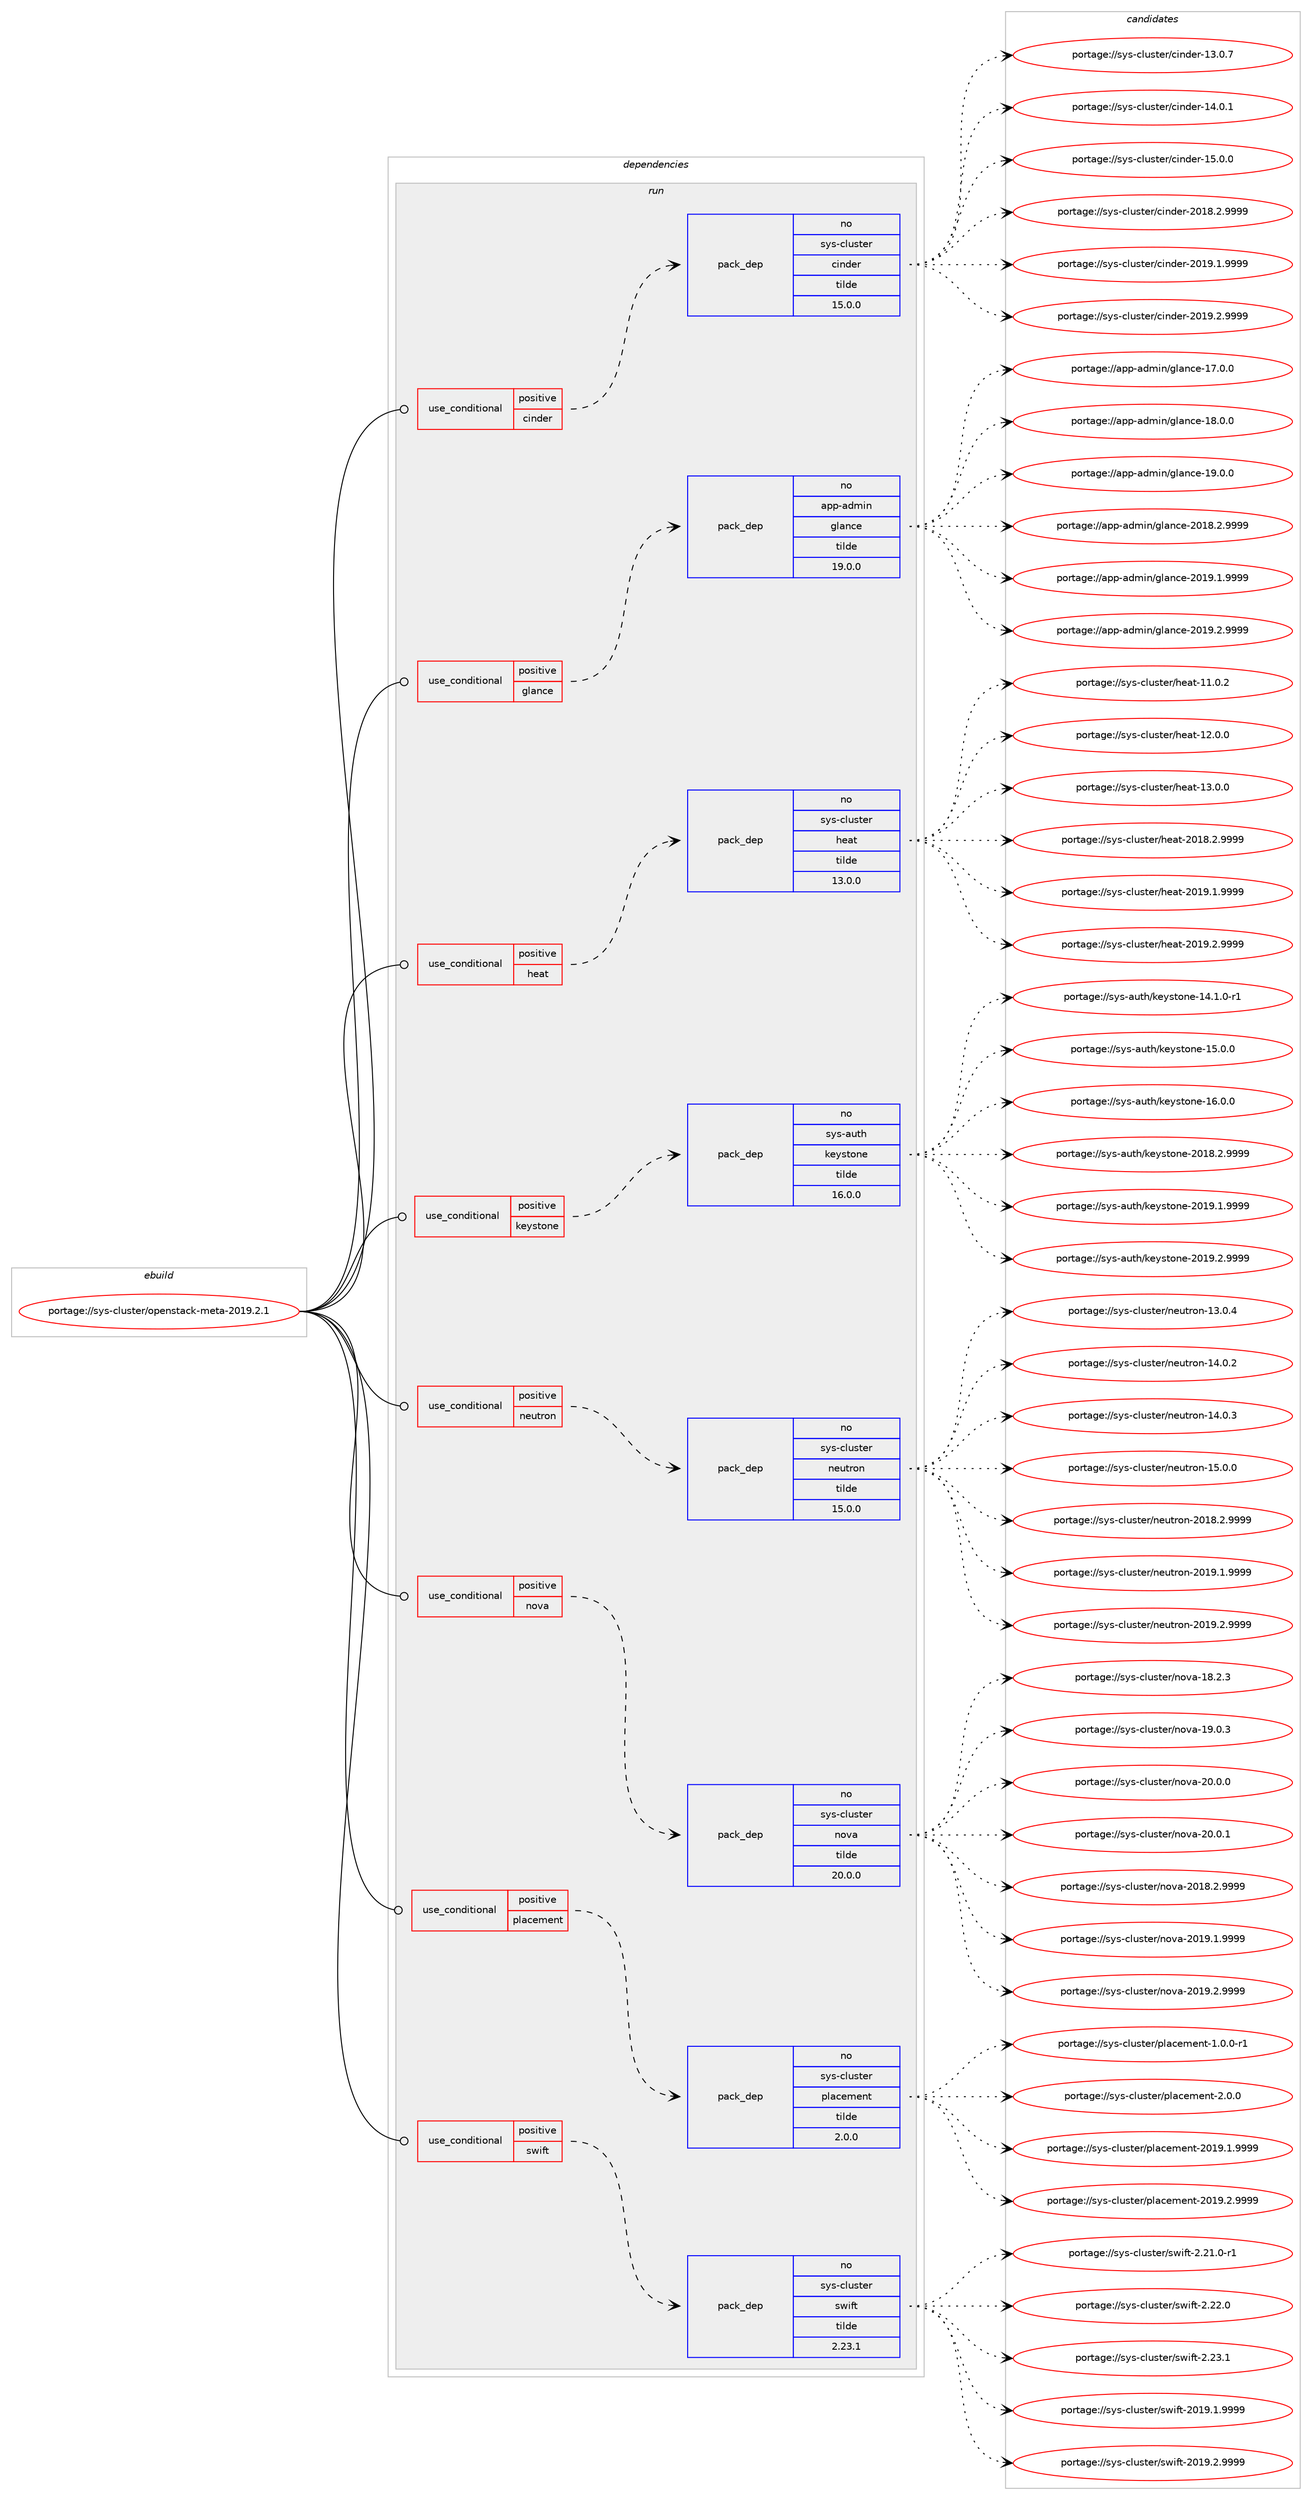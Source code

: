 digraph prolog {

# *************
# Graph options
# *************

newrank=true;
concentrate=true;
compound=true;
graph [rankdir=LR,fontname=Helvetica,fontsize=10,ranksep=1.5];#, ranksep=2.5, nodesep=0.2];
edge  [arrowhead=vee];
node  [fontname=Helvetica,fontsize=10];

# **********
# The ebuild
# **********

subgraph cluster_leftcol {
color=gray;
rank=same;
label=<<i>ebuild</i>>;
id [label="portage://sys-cluster/openstack-meta-2019.2.1", color=red, width=4, href="../sys-cluster/openstack-meta-2019.2.1.svg"];
}

# ****************
# The dependencies
# ****************

subgraph cluster_midcol {
color=gray;
label=<<i>dependencies</i>>;
subgraph cluster_compile {
fillcolor="#eeeeee";
style=filled;
label=<<i>compile</i>>;
}
subgraph cluster_compileandrun {
fillcolor="#eeeeee";
style=filled;
label=<<i>compile and run</i>>;
}
subgraph cluster_run {
fillcolor="#eeeeee";
style=filled;
label=<<i>run</i>>;
subgraph cond101877 {
dependency420513 [label=<<TABLE BORDER="0" CELLBORDER="1" CELLSPACING="0" CELLPADDING="4"><TR><TD ROWSPAN="3" CELLPADDING="10">use_conditional</TD></TR><TR><TD>positive</TD></TR><TR><TD>cinder</TD></TR></TABLE>>, shape=none, color=red];
subgraph pack311621 {
dependency420514 [label=<<TABLE BORDER="0" CELLBORDER="1" CELLSPACING="0" CELLPADDING="4" WIDTH="220"><TR><TD ROWSPAN="6" CELLPADDING="30">pack_dep</TD></TR><TR><TD WIDTH="110">no</TD></TR><TR><TD>sys-cluster</TD></TR><TR><TD>cinder</TD></TR><TR><TD>tilde</TD></TR><TR><TD>15.0.0</TD></TR></TABLE>>, shape=none, color=blue];
}
dependency420513:e -> dependency420514:w [weight=20,style="dashed",arrowhead="vee"];
}
id:e -> dependency420513:w [weight=20,style="solid",arrowhead="odot"];
subgraph cond101878 {
dependency420515 [label=<<TABLE BORDER="0" CELLBORDER="1" CELLSPACING="0" CELLPADDING="4"><TR><TD ROWSPAN="3" CELLPADDING="10">use_conditional</TD></TR><TR><TD>positive</TD></TR><TR><TD>glance</TD></TR></TABLE>>, shape=none, color=red];
subgraph pack311622 {
dependency420516 [label=<<TABLE BORDER="0" CELLBORDER="1" CELLSPACING="0" CELLPADDING="4" WIDTH="220"><TR><TD ROWSPAN="6" CELLPADDING="30">pack_dep</TD></TR><TR><TD WIDTH="110">no</TD></TR><TR><TD>app-admin</TD></TR><TR><TD>glance</TD></TR><TR><TD>tilde</TD></TR><TR><TD>19.0.0</TD></TR></TABLE>>, shape=none, color=blue];
}
dependency420515:e -> dependency420516:w [weight=20,style="dashed",arrowhead="vee"];
}
id:e -> dependency420515:w [weight=20,style="solid",arrowhead="odot"];
subgraph cond101879 {
dependency420517 [label=<<TABLE BORDER="0" CELLBORDER="1" CELLSPACING="0" CELLPADDING="4"><TR><TD ROWSPAN="3" CELLPADDING="10">use_conditional</TD></TR><TR><TD>positive</TD></TR><TR><TD>heat</TD></TR></TABLE>>, shape=none, color=red];
subgraph pack311623 {
dependency420518 [label=<<TABLE BORDER="0" CELLBORDER="1" CELLSPACING="0" CELLPADDING="4" WIDTH="220"><TR><TD ROWSPAN="6" CELLPADDING="30">pack_dep</TD></TR><TR><TD WIDTH="110">no</TD></TR><TR><TD>sys-cluster</TD></TR><TR><TD>heat</TD></TR><TR><TD>tilde</TD></TR><TR><TD>13.0.0</TD></TR></TABLE>>, shape=none, color=blue];
}
dependency420517:e -> dependency420518:w [weight=20,style="dashed",arrowhead="vee"];
}
id:e -> dependency420517:w [weight=20,style="solid",arrowhead="odot"];
subgraph cond101880 {
dependency420519 [label=<<TABLE BORDER="0" CELLBORDER="1" CELLSPACING="0" CELLPADDING="4"><TR><TD ROWSPAN="3" CELLPADDING="10">use_conditional</TD></TR><TR><TD>positive</TD></TR><TR><TD>keystone</TD></TR></TABLE>>, shape=none, color=red];
subgraph pack311624 {
dependency420520 [label=<<TABLE BORDER="0" CELLBORDER="1" CELLSPACING="0" CELLPADDING="4" WIDTH="220"><TR><TD ROWSPAN="6" CELLPADDING="30">pack_dep</TD></TR><TR><TD WIDTH="110">no</TD></TR><TR><TD>sys-auth</TD></TR><TR><TD>keystone</TD></TR><TR><TD>tilde</TD></TR><TR><TD>16.0.0</TD></TR></TABLE>>, shape=none, color=blue];
}
dependency420519:e -> dependency420520:w [weight=20,style="dashed",arrowhead="vee"];
}
id:e -> dependency420519:w [weight=20,style="solid",arrowhead="odot"];
subgraph cond101881 {
dependency420521 [label=<<TABLE BORDER="0" CELLBORDER="1" CELLSPACING="0" CELLPADDING="4"><TR><TD ROWSPAN="3" CELLPADDING="10">use_conditional</TD></TR><TR><TD>positive</TD></TR><TR><TD>neutron</TD></TR></TABLE>>, shape=none, color=red];
subgraph pack311625 {
dependency420522 [label=<<TABLE BORDER="0" CELLBORDER="1" CELLSPACING="0" CELLPADDING="4" WIDTH="220"><TR><TD ROWSPAN="6" CELLPADDING="30">pack_dep</TD></TR><TR><TD WIDTH="110">no</TD></TR><TR><TD>sys-cluster</TD></TR><TR><TD>neutron</TD></TR><TR><TD>tilde</TD></TR><TR><TD>15.0.0</TD></TR></TABLE>>, shape=none, color=blue];
}
dependency420521:e -> dependency420522:w [weight=20,style="dashed",arrowhead="vee"];
}
id:e -> dependency420521:w [weight=20,style="solid",arrowhead="odot"];
subgraph cond101882 {
dependency420523 [label=<<TABLE BORDER="0" CELLBORDER="1" CELLSPACING="0" CELLPADDING="4"><TR><TD ROWSPAN="3" CELLPADDING="10">use_conditional</TD></TR><TR><TD>positive</TD></TR><TR><TD>nova</TD></TR></TABLE>>, shape=none, color=red];
subgraph pack311626 {
dependency420524 [label=<<TABLE BORDER="0" CELLBORDER="1" CELLSPACING="0" CELLPADDING="4" WIDTH="220"><TR><TD ROWSPAN="6" CELLPADDING="30">pack_dep</TD></TR><TR><TD WIDTH="110">no</TD></TR><TR><TD>sys-cluster</TD></TR><TR><TD>nova</TD></TR><TR><TD>tilde</TD></TR><TR><TD>20.0.0</TD></TR></TABLE>>, shape=none, color=blue];
}
dependency420523:e -> dependency420524:w [weight=20,style="dashed",arrowhead="vee"];
}
id:e -> dependency420523:w [weight=20,style="solid",arrowhead="odot"];
subgraph cond101883 {
dependency420525 [label=<<TABLE BORDER="0" CELLBORDER="1" CELLSPACING="0" CELLPADDING="4"><TR><TD ROWSPAN="3" CELLPADDING="10">use_conditional</TD></TR><TR><TD>positive</TD></TR><TR><TD>placement</TD></TR></TABLE>>, shape=none, color=red];
subgraph pack311627 {
dependency420526 [label=<<TABLE BORDER="0" CELLBORDER="1" CELLSPACING="0" CELLPADDING="4" WIDTH="220"><TR><TD ROWSPAN="6" CELLPADDING="30">pack_dep</TD></TR><TR><TD WIDTH="110">no</TD></TR><TR><TD>sys-cluster</TD></TR><TR><TD>placement</TD></TR><TR><TD>tilde</TD></TR><TR><TD>2.0.0</TD></TR></TABLE>>, shape=none, color=blue];
}
dependency420525:e -> dependency420526:w [weight=20,style="dashed",arrowhead="vee"];
}
id:e -> dependency420525:w [weight=20,style="solid",arrowhead="odot"];
subgraph cond101884 {
dependency420527 [label=<<TABLE BORDER="0" CELLBORDER="1" CELLSPACING="0" CELLPADDING="4"><TR><TD ROWSPAN="3" CELLPADDING="10">use_conditional</TD></TR><TR><TD>positive</TD></TR><TR><TD>swift</TD></TR></TABLE>>, shape=none, color=red];
subgraph pack311628 {
dependency420528 [label=<<TABLE BORDER="0" CELLBORDER="1" CELLSPACING="0" CELLPADDING="4" WIDTH="220"><TR><TD ROWSPAN="6" CELLPADDING="30">pack_dep</TD></TR><TR><TD WIDTH="110">no</TD></TR><TR><TD>sys-cluster</TD></TR><TR><TD>swift</TD></TR><TR><TD>tilde</TD></TR><TR><TD>2.23.1</TD></TR></TABLE>>, shape=none, color=blue];
}
dependency420527:e -> dependency420528:w [weight=20,style="dashed",arrowhead="vee"];
}
id:e -> dependency420527:w [weight=20,style="solid",arrowhead="odot"];
}
}

# **************
# The candidates
# **************

subgraph cluster_choices {
rank=same;
color=gray;
label=<<i>candidates</i>>;

subgraph choice311621 {
color=black;
nodesep=1;
choiceportage1151211154599108117115116101114479910511010010111445495146484655 [label="portage://sys-cluster/cinder-13.0.7", color=red, width=4,href="../sys-cluster/cinder-13.0.7.svg"];
choiceportage1151211154599108117115116101114479910511010010111445495246484649 [label="portage://sys-cluster/cinder-14.0.1", color=red, width=4,href="../sys-cluster/cinder-14.0.1.svg"];
choiceportage1151211154599108117115116101114479910511010010111445495346484648 [label="portage://sys-cluster/cinder-15.0.0", color=red, width=4,href="../sys-cluster/cinder-15.0.0.svg"];
choiceportage11512111545991081171151161011144799105110100101114455048495646504657575757 [label="portage://sys-cluster/cinder-2018.2.9999", color=red, width=4,href="../sys-cluster/cinder-2018.2.9999.svg"];
choiceportage11512111545991081171151161011144799105110100101114455048495746494657575757 [label="portage://sys-cluster/cinder-2019.1.9999", color=red, width=4,href="../sys-cluster/cinder-2019.1.9999.svg"];
choiceportage11512111545991081171151161011144799105110100101114455048495746504657575757 [label="portage://sys-cluster/cinder-2019.2.9999", color=red, width=4,href="../sys-cluster/cinder-2019.2.9999.svg"];
dependency420514:e -> choiceportage1151211154599108117115116101114479910511010010111445495146484655:w [style=dotted,weight="100"];
dependency420514:e -> choiceportage1151211154599108117115116101114479910511010010111445495246484649:w [style=dotted,weight="100"];
dependency420514:e -> choiceportage1151211154599108117115116101114479910511010010111445495346484648:w [style=dotted,weight="100"];
dependency420514:e -> choiceportage11512111545991081171151161011144799105110100101114455048495646504657575757:w [style=dotted,weight="100"];
dependency420514:e -> choiceportage11512111545991081171151161011144799105110100101114455048495746494657575757:w [style=dotted,weight="100"];
dependency420514:e -> choiceportage11512111545991081171151161011144799105110100101114455048495746504657575757:w [style=dotted,weight="100"];
}
subgraph choice311622 {
color=black;
nodesep=1;
choiceportage97112112459710010910511047103108971109910145495546484648 [label="portage://app-admin/glance-17.0.0", color=red, width=4,href="../app-admin/glance-17.0.0.svg"];
choiceportage97112112459710010910511047103108971109910145495646484648 [label="portage://app-admin/glance-18.0.0", color=red, width=4,href="../app-admin/glance-18.0.0.svg"];
choiceportage97112112459710010910511047103108971109910145495746484648 [label="portage://app-admin/glance-19.0.0", color=red, width=4,href="../app-admin/glance-19.0.0.svg"];
choiceportage971121124597100109105110471031089711099101455048495646504657575757 [label="portage://app-admin/glance-2018.2.9999", color=red, width=4,href="../app-admin/glance-2018.2.9999.svg"];
choiceportage971121124597100109105110471031089711099101455048495746494657575757 [label="portage://app-admin/glance-2019.1.9999", color=red, width=4,href="../app-admin/glance-2019.1.9999.svg"];
choiceportage971121124597100109105110471031089711099101455048495746504657575757 [label="portage://app-admin/glance-2019.2.9999", color=red, width=4,href="../app-admin/glance-2019.2.9999.svg"];
dependency420516:e -> choiceportage97112112459710010910511047103108971109910145495546484648:w [style=dotted,weight="100"];
dependency420516:e -> choiceportage97112112459710010910511047103108971109910145495646484648:w [style=dotted,weight="100"];
dependency420516:e -> choiceportage97112112459710010910511047103108971109910145495746484648:w [style=dotted,weight="100"];
dependency420516:e -> choiceportage971121124597100109105110471031089711099101455048495646504657575757:w [style=dotted,weight="100"];
dependency420516:e -> choiceportage971121124597100109105110471031089711099101455048495746494657575757:w [style=dotted,weight="100"];
dependency420516:e -> choiceportage971121124597100109105110471031089711099101455048495746504657575757:w [style=dotted,weight="100"];
}
subgraph choice311623 {
color=black;
nodesep=1;
choiceportage1151211154599108117115116101114471041019711645494946484650 [label="portage://sys-cluster/heat-11.0.2", color=red, width=4,href="../sys-cluster/heat-11.0.2.svg"];
choiceportage1151211154599108117115116101114471041019711645495046484648 [label="portage://sys-cluster/heat-12.0.0", color=red, width=4,href="../sys-cluster/heat-12.0.0.svg"];
choiceportage1151211154599108117115116101114471041019711645495146484648 [label="portage://sys-cluster/heat-13.0.0", color=red, width=4,href="../sys-cluster/heat-13.0.0.svg"];
choiceportage11512111545991081171151161011144710410197116455048495646504657575757 [label="portage://sys-cluster/heat-2018.2.9999", color=red, width=4,href="../sys-cluster/heat-2018.2.9999.svg"];
choiceportage11512111545991081171151161011144710410197116455048495746494657575757 [label="portage://sys-cluster/heat-2019.1.9999", color=red, width=4,href="../sys-cluster/heat-2019.1.9999.svg"];
choiceportage11512111545991081171151161011144710410197116455048495746504657575757 [label="portage://sys-cluster/heat-2019.2.9999", color=red, width=4,href="../sys-cluster/heat-2019.2.9999.svg"];
dependency420518:e -> choiceportage1151211154599108117115116101114471041019711645494946484650:w [style=dotted,weight="100"];
dependency420518:e -> choiceportage1151211154599108117115116101114471041019711645495046484648:w [style=dotted,weight="100"];
dependency420518:e -> choiceportage1151211154599108117115116101114471041019711645495146484648:w [style=dotted,weight="100"];
dependency420518:e -> choiceportage11512111545991081171151161011144710410197116455048495646504657575757:w [style=dotted,weight="100"];
dependency420518:e -> choiceportage11512111545991081171151161011144710410197116455048495746494657575757:w [style=dotted,weight="100"];
dependency420518:e -> choiceportage11512111545991081171151161011144710410197116455048495746504657575757:w [style=dotted,weight="100"];
}
subgraph choice311624 {
color=black;
nodesep=1;
choiceportage115121115459711711610447107101121115116111110101454952464946484511449 [label="portage://sys-auth/keystone-14.1.0-r1", color=red, width=4,href="../sys-auth/keystone-14.1.0-r1.svg"];
choiceportage11512111545971171161044710710112111511611111010145495346484648 [label="portage://sys-auth/keystone-15.0.0", color=red, width=4,href="../sys-auth/keystone-15.0.0.svg"];
choiceportage11512111545971171161044710710112111511611111010145495446484648 [label="portage://sys-auth/keystone-16.0.0", color=red, width=4,href="../sys-auth/keystone-16.0.0.svg"];
choiceportage115121115459711711610447107101121115116111110101455048495646504657575757 [label="portage://sys-auth/keystone-2018.2.9999", color=red, width=4,href="../sys-auth/keystone-2018.2.9999.svg"];
choiceportage115121115459711711610447107101121115116111110101455048495746494657575757 [label="portage://sys-auth/keystone-2019.1.9999", color=red, width=4,href="../sys-auth/keystone-2019.1.9999.svg"];
choiceportage115121115459711711610447107101121115116111110101455048495746504657575757 [label="portage://sys-auth/keystone-2019.2.9999", color=red, width=4,href="../sys-auth/keystone-2019.2.9999.svg"];
dependency420520:e -> choiceportage115121115459711711610447107101121115116111110101454952464946484511449:w [style=dotted,weight="100"];
dependency420520:e -> choiceportage11512111545971171161044710710112111511611111010145495346484648:w [style=dotted,weight="100"];
dependency420520:e -> choiceportage11512111545971171161044710710112111511611111010145495446484648:w [style=dotted,weight="100"];
dependency420520:e -> choiceportage115121115459711711610447107101121115116111110101455048495646504657575757:w [style=dotted,weight="100"];
dependency420520:e -> choiceportage115121115459711711610447107101121115116111110101455048495746494657575757:w [style=dotted,weight="100"];
dependency420520:e -> choiceportage115121115459711711610447107101121115116111110101455048495746504657575757:w [style=dotted,weight="100"];
}
subgraph choice311625 {
color=black;
nodesep=1;
choiceportage11512111545991081171151161011144711010111711611411111045495146484652 [label="portage://sys-cluster/neutron-13.0.4", color=red, width=4,href="../sys-cluster/neutron-13.0.4.svg"];
choiceportage11512111545991081171151161011144711010111711611411111045495246484650 [label="portage://sys-cluster/neutron-14.0.2", color=red, width=4,href="../sys-cluster/neutron-14.0.2.svg"];
choiceportage11512111545991081171151161011144711010111711611411111045495246484651 [label="portage://sys-cluster/neutron-14.0.3", color=red, width=4,href="../sys-cluster/neutron-14.0.3.svg"];
choiceportage11512111545991081171151161011144711010111711611411111045495346484648 [label="portage://sys-cluster/neutron-15.0.0", color=red, width=4,href="../sys-cluster/neutron-15.0.0.svg"];
choiceportage115121115459910811711511610111447110101117116114111110455048495646504657575757 [label="portage://sys-cluster/neutron-2018.2.9999", color=red, width=4,href="../sys-cluster/neutron-2018.2.9999.svg"];
choiceportage115121115459910811711511610111447110101117116114111110455048495746494657575757 [label="portage://sys-cluster/neutron-2019.1.9999", color=red, width=4,href="../sys-cluster/neutron-2019.1.9999.svg"];
choiceportage115121115459910811711511610111447110101117116114111110455048495746504657575757 [label="portage://sys-cluster/neutron-2019.2.9999", color=red, width=4,href="../sys-cluster/neutron-2019.2.9999.svg"];
dependency420522:e -> choiceportage11512111545991081171151161011144711010111711611411111045495146484652:w [style=dotted,weight="100"];
dependency420522:e -> choiceportage11512111545991081171151161011144711010111711611411111045495246484650:w [style=dotted,weight="100"];
dependency420522:e -> choiceportage11512111545991081171151161011144711010111711611411111045495246484651:w [style=dotted,weight="100"];
dependency420522:e -> choiceportage11512111545991081171151161011144711010111711611411111045495346484648:w [style=dotted,weight="100"];
dependency420522:e -> choiceportage115121115459910811711511610111447110101117116114111110455048495646504657575757:w [style=dotted,weight="100"];
dependency420522:e -> choiceportage115121115459910811711511610111447110101117116114111110455048495746494657575757:w [style=dotted,weight="100"];
dependency420522:e -> choiceportage115121115459910811711511610111447110101117116114111110455048495746504657575757:w [style=dotted,weight="100"];
}
subgraph choice311626 {
color=black;
nodesep=1;
choiceportage1151211154599108117115116101114471101111189745495646504651 [label="portage://sys-cluster/nova-18.2.3", color=red, width=4,href="../sys-cluster/nova-18.2.3.svg"];
choiceportage1151211154599108117115116101114471101111189745495746484651 [label="portage://sys-cluster/nova-19.0.3", color=red, width=4,href="../sys-cluster/nova-19.0.3.svg"];
choiceportage1151211154599108117115116101114471101111189745504846484648 [label="portage://sys-cluster/nova-20.0.0", color=red, width=4,href="../sys-cluster/nova-20.0.0.svg"];
choiceportage1151211154599108117115116101114471101111189745504846484649 [label="portage://sys-cluster/nova-20.0.1", color=red, width=4,href="../sys-cluster/nova-20.0.1.svg"];
choiceportage11512111545991081171151161011144711011111897455048495646504657575757 [label="portage://sys-cluster/nova-2018.2.9999", color=red, width=4,href="../sys-cluster/nova-2018.2.9999.svg"];
choiceportage11512111545991081171151161011144711011111897455048495746494657575757 [label="portage://sys-cluster/nova-2019.1.9999", color=red, width=4,href="../sys-cluster/nova-2019.1.9999.svg"];
choiceportage11512111545991081171151161011144711011111897455048495746504657575757 [label="portage://sys-cluster/nova-2019.2.9999", color=red, width=4,href="../sys-cluster/nova-2019.2.9999.svg"];
dependency420524:e -> choiceportage1151211154599108117115116101114471101111189745495646504651:w [style=dotted,weight="100"];
dependency420524:e -> choiceportage1151211154599108117115116101114471101111189745495746484651:w [style=dotted,weight="100"];
dependency420524:e -> choiceportage1151211154599108117115116101114471101111189745504846484648:w [style=dotted,weight="100"];
dependency420524:e -> choiceportage1151211154599108117115116101114471101111189745504846484649:w [style=dotted,weight="100"];
dependency420524:e -> choiceportage11512111545991081171151161011144711011111897455048495646504657575757:w [style=dotted,weight="100"];
dependency420524:e -> choiceportage11512111545991081171151161011144711011111897455048495746494657575757:w [style=dotted,weight="100"];
dependency420524:e -> choiceportage11512111545991081171151161011144711011111897455048495746504657575757:w [style=dotted,weight="100"];
}
subgraph choice311627 {
color=black;
nodesep=1;
choiceportage11512111545991081171151161011144711210897991011091011101164549464846484511449 [label="portage://sys-cluster/placement-1.0.0-r1", color=red, width=4,href="../sys-cluster/placement-1.0.0-r1.svg"];
choiceportage1151211154599108117115116101114471121089799101109101110116455046484648 [label="portage://sys-cluster/placement-2.0.0", color=red, width=4,href="../sys-cluster/placement-2.0.0.svg"];
choiceportage1151211154599108117115116101114471121089799101109101110116455048495746494657575757 [label="portage://sys-cluster/placement-2019.1.9999", color=red, width=4,href="../sys-cluster/placement-2019.1.9999.svg"];
choiceportage1151211154599108117115116101114471121089799101109101110116455048495746504657575757 [label="portage://sys-cluster/placement-2019.2.9999", color=red, width=4,href="../sys-cluster/placement-2019.2.9999.svg"];
dependency420526:e -> choiceportage11512111545991081171151161011144711210897991011091011101164549464846484511449:w [style=dotted,weight="100"];
dependency420526:e -> choiceportage1151211154599108117115116101114471121089799101109101110116455046484648:w [style=dotted,weight="100"];
dependency420526:e -> choiceportage1151211154599108117115116101114471121089799101109101110116455048495746494657575757:w [style=dotted,weight="100"];
dependency420526:e -> choiceportage1151211154599108117115116101114471121089799101109101110116455048495746504657575757:w [style=dotted,weight="100"];
}
subgraph choice311628 {
color=black;
nodesep=1;
choiceportage115121115459910811711511610111447115119105102116455046504946484511449 [label="portage://sys-cluster/swift-2.21.0-r1", color=red, width=4,href="../sys-cluster/swift-2.21.0-r1.svg"];
choiceportage11512111545991081171151161011144711511910510211645504650504648 [label="portage://sys-cluster/swift-2.22.0", color=red, width=4,href="../sys-cluster/swift-2.22.0.svg"];
choiceportage11512111545991081171151161011144711511910510211645504650514649 [label="portage://sys-cluster/swift-2.23.1", color=red, width=4,href="../sys-cluster/swift-2.23.1.svg"];
choiceportage115121115459910811711511610111447115119105102116455048495746494657575757 [label="portage://sys-cluster/swift-2019.1.9999", color=red, width=4,href="../sys-cluster/swift-2019.1.9999.svg"];
choiceportage115121115459910811711511610111447115119105102116455048495746504657575757 [label="portage://sys-cluster/swift-2019.2.9999", color=red, width=4,href="../sys-cluster/swift-2019.2.9999.svg"];
dependency420528:e -> choiceportage115121115459910811711511610111447115119105102116455046504946484511449:w [style=dotted,weight="100"];
dependency420528:e -> choiceportage11512111545991081171151161011144711511910510211645504650504648:w [style=dotted,weight="100"];
dependency420528:e -> choiceportage11512111545991081171151161011144711511910510211645504650514649:w [style=dotted,weight="100"];
dependency420528:e -> choiceportage115121115459910811711511610111447115119105102116455048495746494657575757:w [style=dotted,weight="100"];
dependency420528:e -> choiceportage115121115459910811711511610111447115119105102116455048495746504657575757:w [style=dotted,weight="100"];
}
}

}
